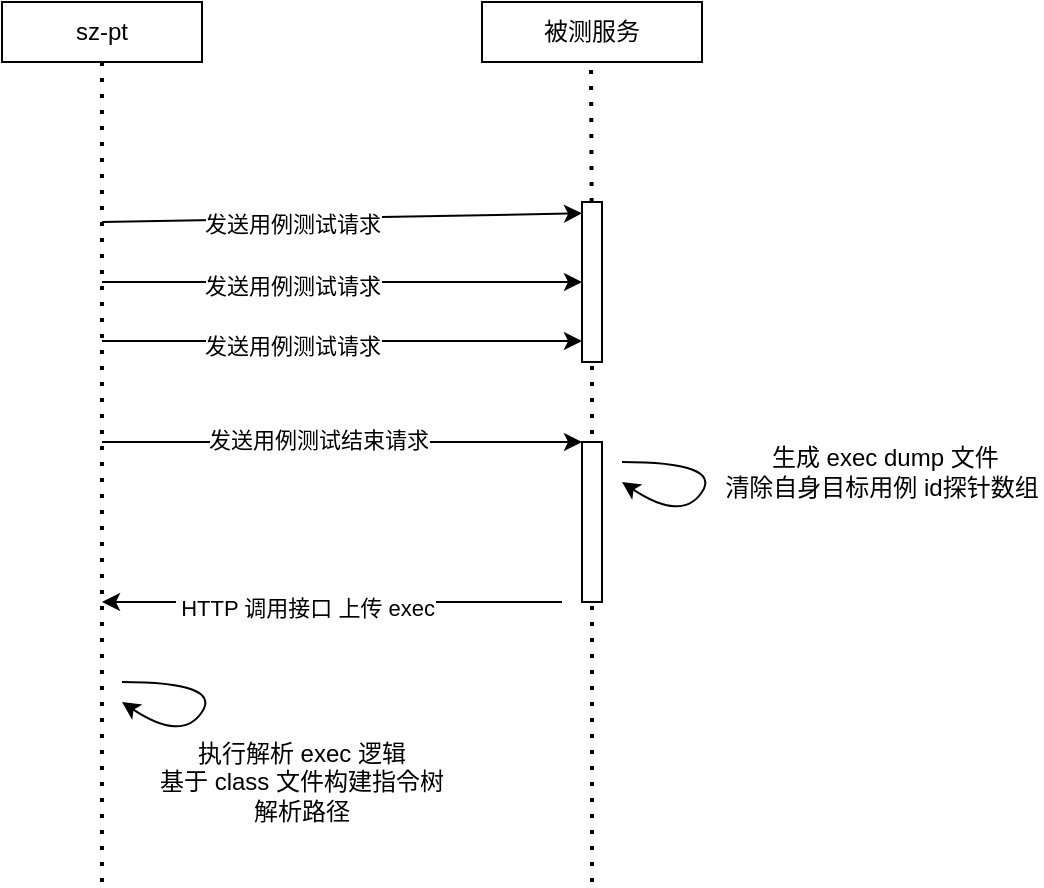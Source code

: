 <mxfile version="27.0.2">
  <diagram name="第 1 页" id="isUfc18eds3tyKoJmC20">
    <mxGraphModel dx="1418" dy="704" grid="1" gridSize="10" guides="1" tooltips="1" connect="1" arrows="1" fold="1" page="1" pageScale="1" pageWidth="827" pageHeight="1169" math="0" shadow="0">
      <root>
        <mxCell id="0" />
        <mxCell id="1" parent="0" />
        <mxCell id="9MCj3gH7MAVy1LrXMnC8-1" value="sz-pt" style="rounded=0;whiteSpace=wrap;html=1;" vertex="1" parent="1">
          <mxGeometry x="190" y="110" width="100" height="30" as="geometry" />
        </mxCell>
        <mxCell id="9MCj3gH7MAVy1LrXMnC8-2" value="" style="endArrow=none;dashed=1;html=1;dashPattern=1 3;strokeWidth=2;rounded=0;entryX=0.5;entryY=1;entryDx=0;entryDy=0;" edge="1" parent="1" target="9MCj3gH7MAVy1LrXMnC8-1">
          <mxGeometry width="50" height="50" relative="1" as="geometry">
            <mxPoint x="240" y="550" as="sourcePoint" />
            <mxPoint x="440" y="300" as="targetPoint" />
          </mxGeometry>
        </mxCell>
        <mxCell id="9MCj3gH7MAVy1LrXMnC8-3" value="被测服务" style="rounded=0;whiteSpace=wrap;html=1;" vertex="1" parent="1">
          <mxGeometry x="430" y="110" width="110" height="30" as="geometry" />
        </mxCell>
        <mxCell id="9MCj3gH7MAVy1LrXMnC8-7" value="" style="endArrow=none;dashed=1;html=1;dashPattern=1 3;strokeWidth=2;rounded=0;entryX=0.5;entryY=1;entryDx=0;entryDy=0;" edge="1" parent="1" source="9MCj3gH7MAVy1LrXMnC8-8">
          <mxGeometry width="50" height="50" relative="1" as="geometry">
            <mxPoint x="484.5" y="590" as="sourcePoint" />
            <mxPoint x="484.5" y="140" as="targetPoint" />
          </mxGeometry>
        </mxCell>
        <mxCell id="9MCj3gH7MAVy1LrXMnC8-9" value="" style="endArrow=none;dashed=1;html=1;dashPattern=1 3;strokeWidth=2;rounded=0;entryX=0.5;entryY=1;entryDx=0;entryDy=0;" edge="1" parent="1" target="9MCj3gH7MAVy1LrXMnC8-8">
          <mxGeometry width="50" height="50" relative="1" as="geometry">
            <mxPoint x="485" y="550" as="sourcePoint" />
            <mxPoint x="484.5" y="140" as="targetPoint" />
          </mxGeometry>
        </mxCell>
        <mxCell id="9MCj3gH7MAVy1LrXMnC8-8" value="" style="rounded=0;whiteSpace=wrap;html=1;" vertex="1" parent="1">
          <mxGeometry x="480" y="210" width="10" height="80" as="geometry" />
        </mxCell>
        <mxCell id="9MCj3gH7MAVy1LrXMnC8-10" value="" style="endArrow=classic;html=1;rounded=0;entryX=0;entryY=0.071;entryDx=0;entryDy=0;entryPerimeter=0;" edge="1" parent="1" target="9MCj3gH7MAVy1LrXMnC8-8">
          <mxGeometry width="50" height="50" relative="1" as="geometry">
            <mxPoint x="240" y="220" as="sourcePoint" />
            <mxPoint x="290" y="170" as="targetPoint" />
          </mxGeometry>
        </mxCell>
        <mxCell id="9MCj3gH7MAVy1LrXMnC8-11" value="发送用例测试请求" style="edgeLabel;html=1;align=center;verticalAlign=middle;resizable=0;points=[];" vertex="1" connectable="0" parent="9MCj3gH7MAVy1LrXMnC8-10">
          <mxGeometry x="-0.208" y="-2" relative="1" as="geometry">
            <mxPoint as="offset" />
          </mxGeometry>
        </mxCell>
        <mxCell id="9MCj3gH7MAVy1LrXMnC8-12" value="" style="endArrow=classic;html=1;rounded=0;entryX=0;entryY=0.071;entryDx=0;entryDy=0;entryPerimeter=0;" edge="1" parent="1">
          <mxGeometry width="50" height="50" relative="1" as="geometry">
            <mxPoint x="240" y="250" as="sourcePoint" />
            <mxPoint x="480" y="250" as="targetPoint" />
          </mxGeometry>
        </mxCell>
        <mxCell id="9MCj3gH7MAVy1LrXMnC8-13" value="发送用例测试请求" style="edgeLabel;html=1;align=center;verticalAlign=middle;resizable=0;points=[];" vertex="1" connectable="0" parent="9MCj3gH7MAVy1LrXMnC8-12">
          <mxGeometry x="-0.208" y="-2" relative="1" as="geometry">
            <mxPoint as="offset" />
          </mxGeometry>
        </mxCell>
        <mxCell id="9MCj3gH7MAVy1LrXMnC8-14" value="" style="endArrow=classic;html=1;rounded=0;entryX=0;entryY=0.071;entryDx=0;entryDy=0;entryPerimeter=0;" edge="1" parent="1">
          <mxGeometry width="50" height="50" relative="1" as="geometry">
            <mxPoint x="240" y="279.5" as="sourcePoint" />
            <mxPoint x="480" y="279.5" as="targetPoint" />
          </mxGeometry>
        </mxCell>
        <mxCell id="9MCj3gH7MAVy1LrXMnC8-15" value="发送用例测试请求" style="edgeLabel;html=1;align=center;verticalAlign=middle;resizable=0;points=[];" vertex="1" connectable="0" parent="9MCj3gH7MAVy1LrXMnC8-14">
          <mxGeometry x="-0.208" y="-2" relative="1" as="geometry">
            <mxPoint as="offset" />
          </mxGeometry>
        </mxCell>
        <mxCell id="9MCj3gH7MAVy1LrXMnC8-18" value="" style="rounded=0;whiteSpace=wrap;html=1;" vertex="1" parent="1">
          <mxGeometry x="480" y="330" width="10" height="80" as="geometry" />
        </mxCell>
        <mxCell id="9MCj3gH7MAVy1LrXMnC8-19" value="" style="endArrow=classic;html=1;rounded=0;entryX=0;entryY=0;entryDx=0;entryDy=0;" edge="1" parent="1" target="9MCj3gH7MAVy1LrXMnC8-18">
          <mxGeometry width="50" height="50" relative="1" as="geometry">
            <mxPoint x="240" y="330" as="sourcePoint" />
            <mxPoint x="470" y="330" as="targetPoint" />
          </mxGeometry>
        </mxCell>
        <mxCell id="9MCj3gH7MAVy1LrXMnC8-20" value="发送用例测试结束请求" style="edgeLabel;html=1;align=center;verticalAlign=middle;resizable=0;points=[];" vertex="1" connectable="0" parent="9MCj3gH7MAVy1LrXMnC8-19">
          <mxGeometry x="-0.104" y="1" relative="1" as="geometry">
            <mxPoint as="offset" />
          </mxGeometry>
        </mxCell>
        <mxCell id="9MCj3gH7MAVy1LrXMnC8-22" value="&lt;span style=&quot;color: rgba(0, 0, 0, 0); font-family: monospace; font-size: 0px; text-align: start; background-color: rgb(236, 236, 236);&quot;&gt;%3CmxGraphModel%3E%3Croot%3E%3CmxCell%20id%3D%220%22%2F%3E%3CmxCell%20id%3D%221%22%20parent%3D%220%22%2F%3E%3CmxCell%20id%3D%222%22%20value%3D%22%22%20style%3D%22endArrow%3Dclassic%3Bhtml%3D1%3Brounded%3D0%3Bcurved%3D1%3B%22%20edge%3D%221%22%20parent%3D%221%22%3E%3CmxGeometry%20width%3D%2250%22%20height%3D%2250%22%20relative%3D%221%22%20as%3D%22geometry%22%3E%3CmxPoint%20x%3D%22500%22%20y%3D%22340%22%20as%3D%22sourcePoint%22%2F%3E%3CmxPoint%20x%3D%22500%22%20y%3D%22350%22%20as%3D%22targetPoint%22%2F%3E%3CArray%20as%3D%22points%22%3E%3CmxPoint%20x%3D%22550%22%20y%3D%22340%22%2F%3E%3CmxPoint%20x%3D%22530%22%20y%3D%22370%22%2F%3E%3C%2FArray%3E%3C%2FmxGeometry%3E%3C%2FmxCell%3E%3C%2Froot%3E%3C%2FmxGraphModel%3E&lt;/span&gt;" style="endArrow=classic;html=1;rounded=0;curved=1;" edge="1" parent="1">
          <mxGeometry width="50" height="50" relative="1" as="geometry">
            <mxPoint x="500" y="340" as="sourcePoint" />
            <mxPoint x="500" y="350" as="targetPoint" />
            <Array as="points">
              <mxPoint x="550" y="340" />
              <mxPoint x="530" y="370" />
            </Array>
          </mxGeometry>
        </mxCell>
        <mxCell id="9MCj3gH7MAVy1LrXMnC8-23" value="&amp;nbsp;生成 exec dump 文件&lt;br&gt;清除自身目标用例 id探针数组" style="text;html=1;align=center;verticalAlign=middle;whiteSpace=wrap;rounded=0;" vertex="1" parent="1">
          <mxGeometry x="550" y="330" width="160" height="30" as="geometry" />
        </mxCell>
        <mxCell id="9MCj3gH7MAVy1LrXMnC8-24" value="" style="endArrow=classic;html=1;rounded=0;" edge="1" parent="1">
          <mxGeometry width="50" height="50" relative="1" as="geometry">
            <mxPoint x="470" y="410" as="sourcePoint" />
            <mxPoint x="240" y="410" as="targetPoint" />
          </mxGeometry>
        </mxCell>
        <mxCell id="9MCj3gH7MAVy1LrXMnC8-25" value="&amp;nbsp;HTTP 调用接口 上传 exec" style="edgeLabel;html=1;align=center;verticalAlign=middle;resizable=0;points=[];" vertex="1" connectable="0" parent="9MCj3gH7MAVy1LrXMnC8-24">
          <mxGeometry x="0.122" y="3" relative="1" as="geometry">
            <mxPoint as="offset" />
          </mxGeometry>
        </mxCell>
        <mxCell id="9MCj3gH7MAVy1LrXMnC8-33" value="&lt;span style=&quot;color: rgba(0, 0, 0, 0); font-family: monospace; font-size: 0px; text-align: start; background-color: rgb(236, 236, 236);&quot;&gt;%3CmxGraphModel%3E%3Croot%3E%3CmxCell%20id%3D%220%22%2F%3E%3CmxCell%20id%3D%221%22%20parent%3D%220%22%2F%3E%3CmxCell%20id%3D%222%22%20value%3D%22%22%20style%3D%22endArrow%3Dclassic%3Bhtml%3D1%3Brounded%3D0%3Bcurved%3D1%3B%22%20edge%3D%221%22%20parent%3D%221%22%3E%3CmxGeometry%20width%3D%2250%22%20height%3D%2250%22%20relative%3D%221%22%20as%3D%22geometry%22%3E%3CmxPoint%20x%3D%22500%22%20y%3D%22340%22%20as%3D%22sourcePoint%22%2F%3E%3CmxPoint%20x%3D%22500%22%20y%3D%22350%22%20as%3D%22targetPoint%22%2F%3E%3CArray%20as%3D%22points%22%3E%3CmxPoint%20x%3D%22550%22%20y%3D%22340%22%2F%3E%3CmxPoint%20x%3D%22530%22%20y%3D%22370%22%2F%3E%3C%2FArray%3E%3C%2FmxGeometry%3E%3C%2FmxCell%3E%3C%2Froot%3E%3C%2FmxGraphModel%3E&lt;/span&gt;" style="endArrow=classic;html=1;rounded=0;curved=1;" edge="1" parent="1">
          <mxGeometry width="50" height="50" relative="1" as="geometry">
            <mxPoint x="250" y="450" as="sourcePoint" />
            <mxPoint x="250" y="460" as="targetPoint" />
            <Array as="points">
              <mxPoint x="300" y="450" />
              <mxPoint x="280" y="480" />
            </Array>
          </mxGeometry>
        </mxCell>
        <mxCell id="9MCj3gH7MAVy1LrXMnC8-35" value="执行解析 exec 逻辑&lt;br&gt;基于 class 文件构建指令树&lt;br&gt;解析路径" style="text;html=1;align=center;verticalAlign=middle;whiteSpace=wrap;rounded=0;" vertex="1" parent="1">
          <mxGeometry x="250" y="480" width="180" height="40" as="geometry" />
        </mxCell>
      </root>
    </mxGraphModel>
  </diagram>
</mxfile>
